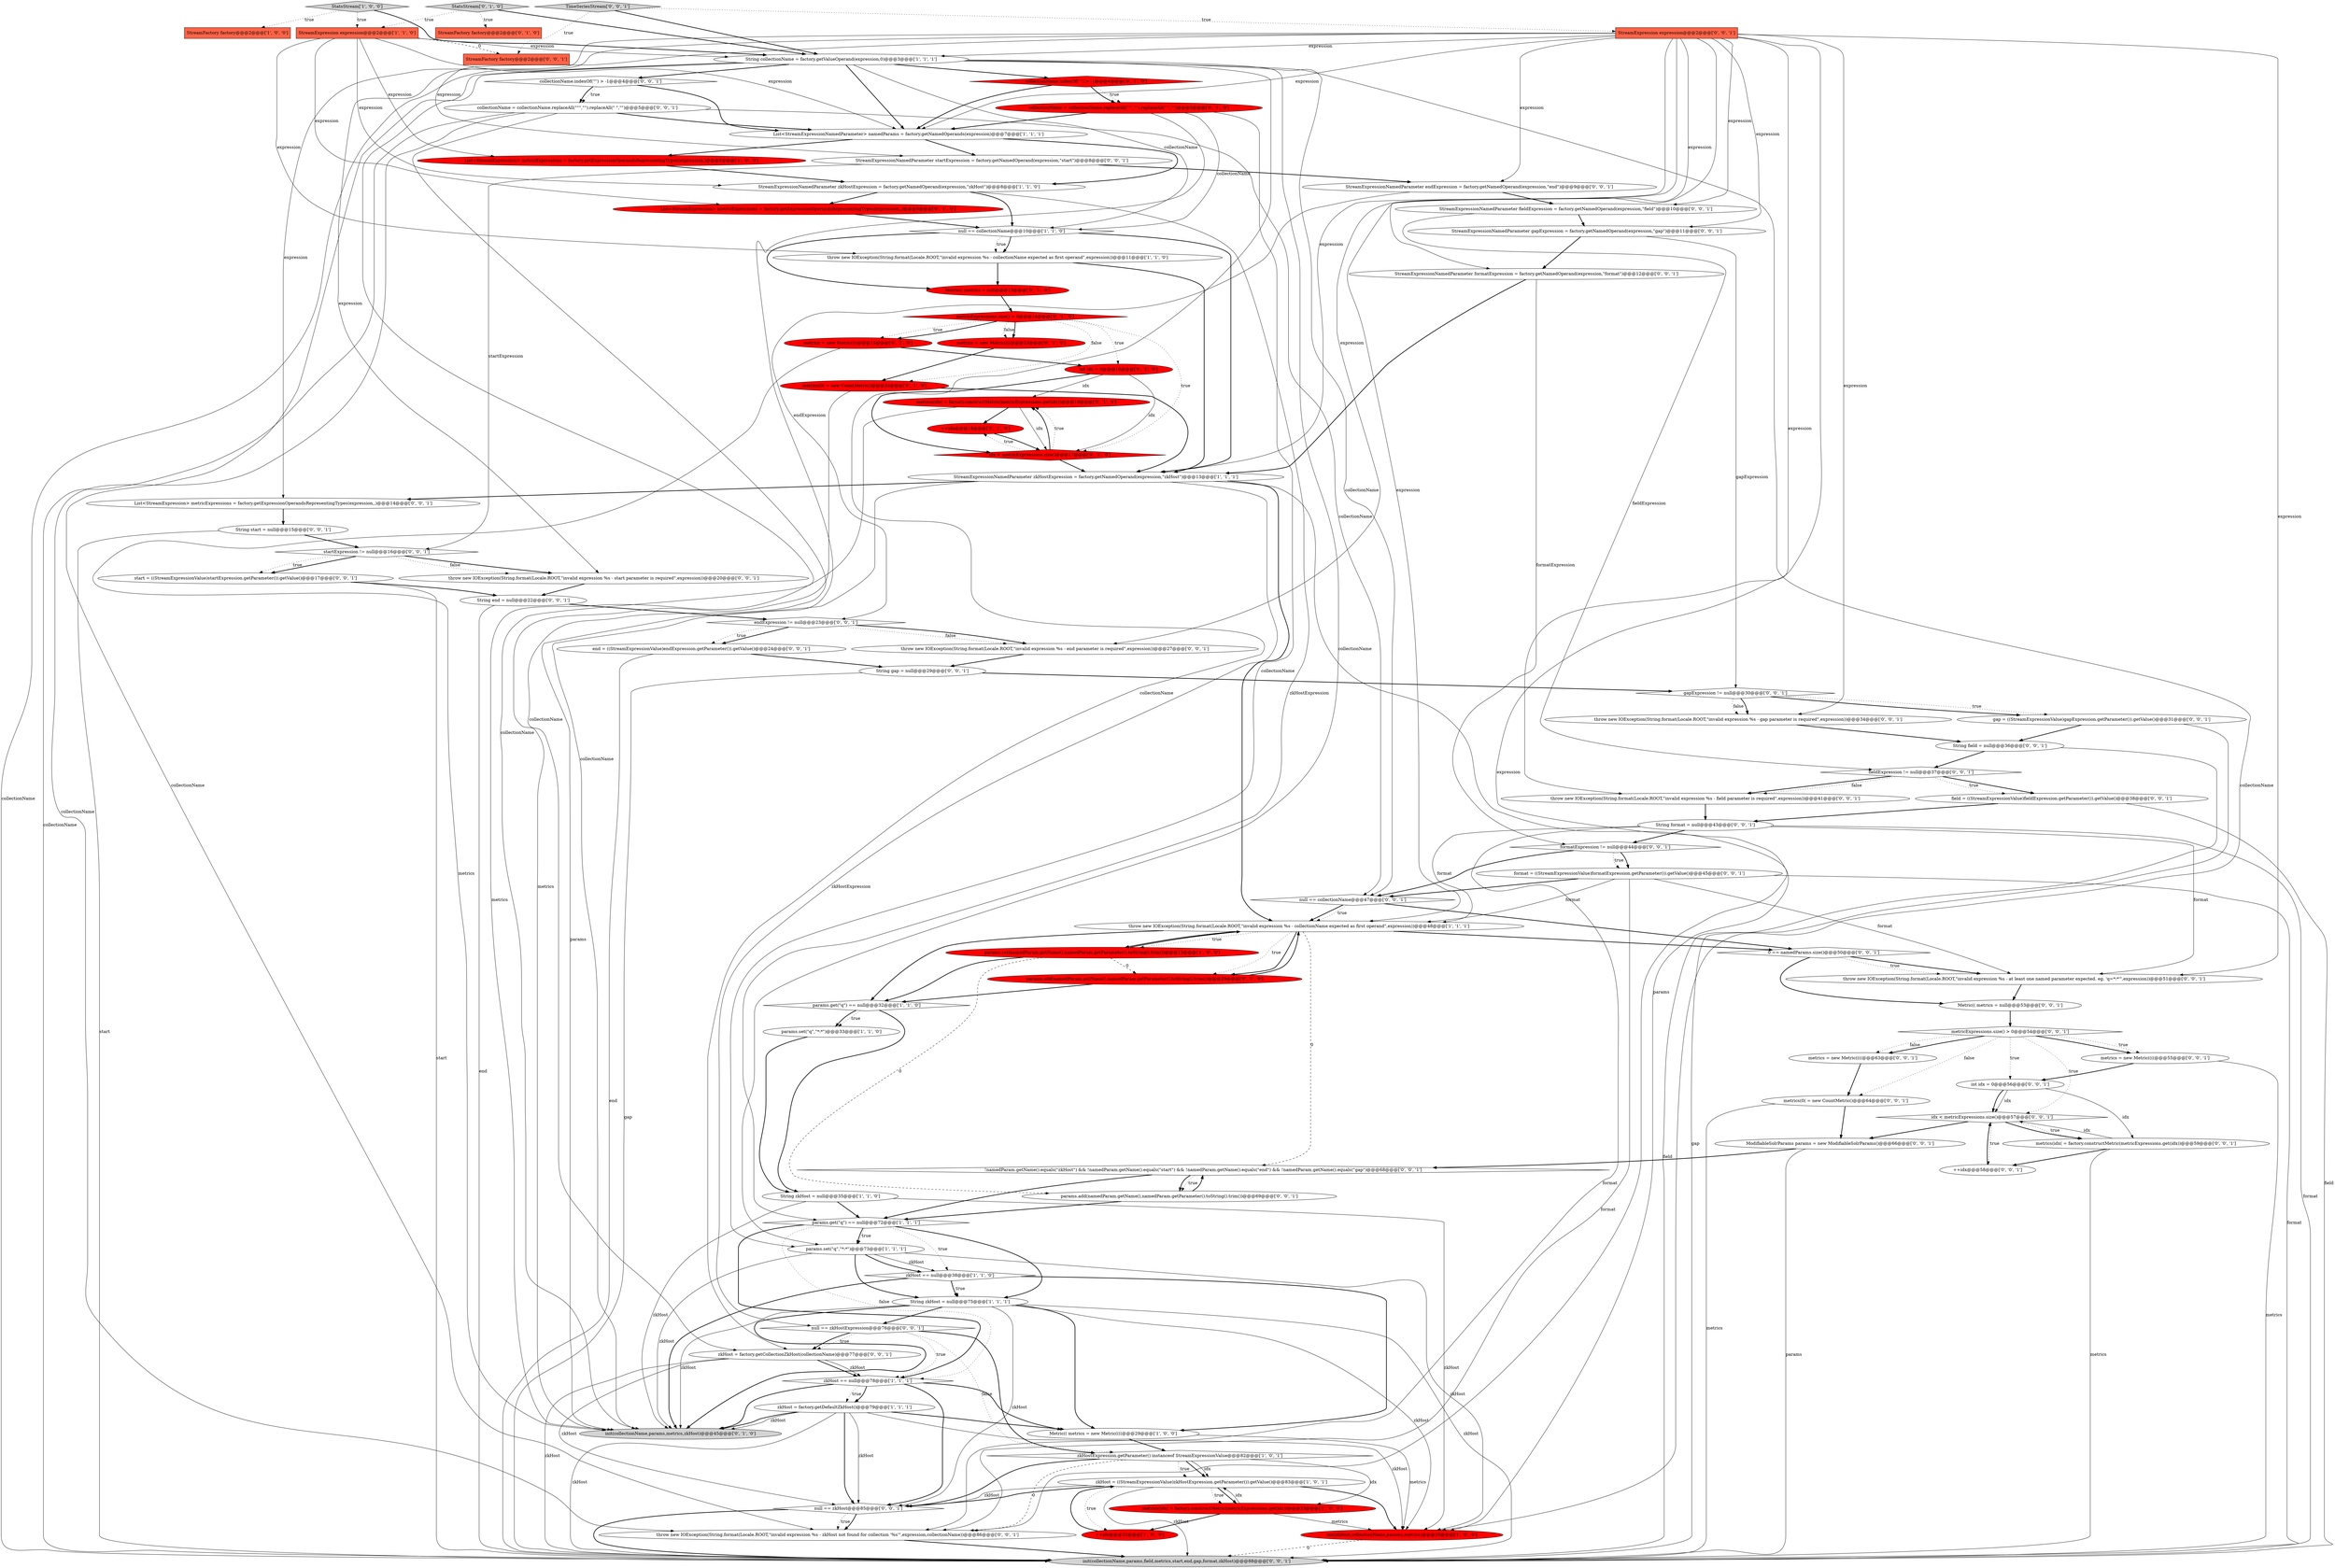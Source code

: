 digraph {
26 [style = filled, label = "zkHost = factory.getDefaultZkHost()@@@79@@@['1', '1', '1']", fillcolor = white, shape = ellipse image = "AAA0AAABBB1BBB"];
10 [style = filled, label = "params.get(\"q\") == null@@@32@@@['1', '1', '0']", fillcolor = white, shape = diamond image = "AAA0AAABBB1BBB"];
51 [style = filled, label = "throw new IOException(String.format(Locale.ROOT,\"invalid expression %s - gap parameter is required\",expression))@@@34@@@['0', '0', '1']", fillcolor = white, shape = ellipse image = "AAA0AAABBB3BBB"];
58 [style = filled, label = "metrics = new Metric((((@@@63@@@['0', '0', '1']", fillcolor = white, shape = ellipse image = "AAA0AAABBB3BBB"];
24 [style = filled, label = "StreamExpression expression@@@2@@@['1', '1', '0']", fillcolor = tomato, shape = box image = "AAA0AAABBB1BBB"];
30 [style = filled, label = "metrics(0( = new CountMetric()@@@24@@@['0', '1', '0']", fillcolor = red, shape = ellipse image = "AAA1AAABBB2BBB"];
0 [style = filled, label = "String collectionName = factory.getValueOperand(expression,0)@@@3@@@['1', '1', '1']", fillcolor = white, shape = ellipse image = "AAA0AAABBB1BBB"];
63 [style = filled, label = "StreamExpressionNamedParameter gapExpression = factory.getNamedOperand(expression,\"gap\")@@@11@@@['0', '0', '1']", fillcolor = white, shape = ellipse image = "AAA0AAABBB3BBB"];
43 [style = filled, label = "StreamExpressionNamedParameter fieldExpression = factory.getNamedOperand(expression,\"field\")@@@10@@@['0', '0', '1']", fillcolor = white, shape = ellipse image = "AAA0AAABBB3BBB"];
42 [style = filled, label = "metrics = new Metric((((@@@15@@@['0', '1', '0']", fillcolor = red, shape = ellipse image = "AAA1AAABBB2BBB"];
21 [style = filled, label = "init(zkHost,collectionName,params,metrics)@@@35@@@['1', '0', '0']", fillcolor = red, shape = ellipse image = "AAA1AAABBB1BBB"];
61 [style = filled, label = "StreamExpressionNamedParameter startExpression = factory.getNamedOperand(expression,\"start\")@@@8@@@['0', '0', '1']", fillcolor = white, shape = ellipse image = "AAA0AAABBB3BBB"];
76 [style = filled, label = "0 == namedParams.size()@@@50@@@['0', '0', '1']", fillcolor = white, shape = diamond image = "AAA0AAABBB3BBB"];
70 [style = filled, label = "gapExpression != null@@@30@@@['0', '0', '1']", fillcolor = white, shape = diamond image = "AAA0AAABBB3BBB"];
5 [style = filled, label = "Metric(( metrics = new Metric((((@@@29@@@['1', '0', '0']", fillcolor = white, shape = ellipse image = "AAA0AAABBB1BBB"];
25 [style = filled, label = "zkHost == null@@@38@@@['1', '1', '0']", fillcolor = white, shape = diamond image = "AAA0AAABBB1BBB"];
57 [style = filled, label = "String end = null@@@22@@@['0', '0', '1']", fillcolor = white, shape = ellipse image = "AAA0AAABBB3BBB"];
18 [style = filled, label = "zkHost = ((StreamExpressionValue)zkHostExpression.getParameter()).getValue()@@@83@@@['1', '0', '1']", fillcolor = white, shape = ellipse image = "AAA0AAABBB1BBB"];
20 [style = filled, label = "params.set(\"q\",\"*:*\")@@@73@@@['1', '1', '1']", fillcolor = white, shape = ellipse image = "AAA0AAABBB1BBB"];
6 [style = filled, label = "zkHost == null@@@78@@@['1', '1', '1']", fillcolor = white, shape = diamond image = "AAA0AAABBB1BBB"];
11 [style = filled, label = "StreamFactory factory@@@2@@@['1', '0', '0']", fillcolor = tomato, shape = box image = "AAA0AAABBB1BBB"];
78 [style = filled, label = "throw new IOException(String.format(Locale.ROOT,\"invalid expression %s - field parameter is required\",expression))@@@41@@@['0', '0', '1']", fillcolor = white, shape = ellipse image = "AAA0AAABBB3BBB"];
32 [style = filled, label = "params.add(namedParam.getName(),namedParam.getParameter().toString().trim())@@@29@@@['0', '1', '0']", fillcolor = red, shape = ellipse image = "AAA1AAABBB2BBB"];
29 [style = filled, label = "StatsStream['0', '1', '0']", fillcolor = lightgray, shape = diamond image = "AAA0AAABBB2BBB"];
48 [style = filled, label = "throw new IOException(String.format(Locale.ROOT,\"invalid expression %s - at least one named parameter expected. eg. 'q=*:*'\",expression))@@@51@@@['0', '0', '1']", fillcolor = white, shape = ellipse image = "AAA0AAABBB3BBB"];
7 [style = filled, label = "throw new IOException(String.format(Locale.ROOT,\"invalid expression %s - collectionName expected as first operand\",expression))@@@48@@@['1', '1', '1']", fillcolor = white, shape = ellipse image = "AAA0AAABBB1BBB"];
40 [style = filled, label = "metricExpressions.size() > 0@@@14@@@['0', '1', '0']", fillcolor = red, shape = diamond image = "AAA1AAABBB2BBB"];
55 [style = filled, label = "null == zkHostExpression@@@76@@@['0', '0', '1']", fillcolor = white, shape = diamond image = "AAA0AAABBB3BBB"];
17 [style = filled, label = "StreamExpressionNamedParameter zkHostExpression = factory.getNamedOperand(expression,\"zkHost\")@@@8@@@['1', '1', '0']", fillcolor = white, shape = ellipse image = "AAA0AAABBB1BBB"];
22 [style = filled, label = "throw new IOException(String.format(Locale.ROOT,\"invalid expression %s - collectionName expected as first operand\",expression))@@@11@@@['1', '1', '0']", fillcolor = white, shape = ellipse image = "AAA0AAABBB1BBB"];
59 [style = filled, label = "gap = ((StreamExpressionValue)gapExpression.getParameter()).getValue()@@@31@@@['0', '0', '1']", fillcolor = white, shape = ellipse image = "AAA0AAABBB3BBB"];
84 [style = filled, label = "endExpression != null@@@23@@@['0', '0', '1']", fillcolor = white, shape = diamond image = "AAA0AAABBB3BBB"];
87 [style = filled, label = "collectionName.indexOf('\"') > -1@@@4@@@['0', '0', '1']", fillcolor = white, shape = diamond image = "AAA0AAABBB3BBB"];
83 [style = filled, label = "init(collectionName,params,field,metrics,start,end,gap,format,zkHost)@@@88@@@['0', '0', '1']", fillcolor = lightgray, shape = ellipse image = "AAA0AAABBB3BBB"];
92 [style = filled, label = "String format = null@@@43@@@['0', '0', '1']", fillcolor = white, shape = ellipse image = "AAA0AAABBB3BBB"];
12 [style = filled, label = "null == collectionName@@@10@@@['1', '1', '0']", fillcolor = white, shape = diamond image = "AAA0AAABBB1BBB"];
81 [style = filled, label = "throw new IOException(String.format(Locale.ROOT,\"invalid expression %s - end parameter is required\",expression))@@@27@@@['0', '0', '1']", fillcolor = white, shape = ellipse image = "AAA0AAABBB3BBB"];
35 [style = filled, label = "List<StreamExpression> metricExpressions = factory.getExpressionOperandsRepresentingTypes(expression,,)@@@9@@@['0', '1', '0']", fillcolor = red, shape = ellipse image = "AAA1AAABBB2BBB"];
41 [style = filled, label = "int idx = 0@@@16@@@['0', '1', '0']", fillcolor = red, shape = ellipse image = "AAA1AAABBB2BBB"];
65 [style = filled, label = "metricExpressions.size() > 0@@@54@@@['0', '0', '1']", fillcolor = white, shape = diamond image = "AAA0AAABBB3BBB"];
44 [style = filled, label = "startExpression != null@@@16@@@['0', '0', '1']", fillcolor = white, shape = diamond image = "AAA0AAABBB3BBB"];
15 [style = filled, label = "List<StreamExpressionNamedParameter> namedParams = factory.getNamedOperands(expression)@@@7@@@['1', '1', '1']", fillcolor = white, shape = ellipse image = "AAA0AAABBB1BBB"];
82 [style = filled, label = "idx < metricExpressions.size()@@@57@@@['0', '0', '1']", fillcolor = white, shape = diamond image = "AAA0AAABBB3BBB"];
31 [style = filled, label = "init(collectionName,params,metrics,zkHost)@@@45@@@['0', '1', '0']", fillcolor = lightgray, shape = ellipse image = "AAA0AAABBB2BBB"];
66 [style = filled, label = "params.add(namedParam.getName(),namedParam.getParameter().toString().trim())@@@69@@@['0', '0', '1']", fillcolor = white, shape = ellipse image = "AAA0AAABBB3BBB"];
75 [style = filled, label = "StreamFactory factory@@@2@@@['0', '0', '1']", fillcolor = tomato, shape = box image = "AAA0AAABBB3BBB"];
46 [style = filled, label = "format = ((StreamExpressionValue)formatExpression.getParameter()).getValue()@@@45@@@['0', '0', '1']", fillcolor = white, shape = ellipse image = "AAA0AAABBB3BBB"];
36 [style = filled, label = "metrics = new Metric((((@@@23@@@['0', '1', '0']", fillcolor = red, shape = ellipse image = "AAA1AAABBB2BBB"];
67 [style = filled, label = "start = ((StreamExpressionValue)startExpression.getParameter()).getValue()@@@17@@@['0', '0', '1']", fillcolor = white, shape = ellipse image = "AAA0AAABBB3BBB"];
64 [style = filled, label = "StreamExpressionNamedParameter formatExpression = factory.getNamedOperand(expression,\"format\")@@@12@@@['0', '0', '1']", fillcolor = white, shape = ellipse image = "AAA0AAABBB3BBB"];
80 [style = filled, label = "throw new IOException(String.format(Locale.ROOT,\"invalid expression %s - start parameter is required\",expression))@@@20@@@['0', '0', '1']", fillcolor = white, shape = ellipse image = "AAA0AAABBB3BBB"];
34 [style = filled, label = "collectionName = collectionName.replaceAll(\"\"\",\"\").replaceAll(\" \",\"\")@@@5@@@['0', '1', '0']", fillcolor = red, shape = ellipse image = "AAA1AAABBB2BBB"];
8 [style = filled, label = "StreamExpressionNamedParameter zkHostExpression = factory.getNamedOperand(expression,\"zkHost\")@@@13@@@['1', '1', '1']", fillcolor = white, shape = ellipse image = "AAA0AAABBB1BBB"];
56 [style = filled, label = "zkHost = factory.getCollectionZkHost(collectionName)@@@77@@@['0', '0', '1']", fillcolor = white, shape = ellipse image = "AAA0AAABBB3BBB"];
73 [style = filled, label = "ModifiableSolrParams params = new ModifiableSolrParams()@@@66@@@['0', '0', '1']", fillcolor = white, shape = ellipse image = "AAA0AAABBB3BBB"];
23 [style = filled, label = "metrics(idx( = factory.constructMetric(metricExpressions.get(idx))@@@33@@@['1', '0', '0']", fillcolor = red, shape = ellipse image = "AAA1AAABBB1BBB"];
19 [style = filled, label = "++idx@@@32@@@['1', '0', '0']", fillcolor = red, shape = ellipse image = "AAA1AAABBB1BBB"];
38 [style = filled, label = "collectionName.indexOf('\"') > -1@@@4@@@['0', '1', '0']", fillcolor = red, shape = diamond image = "AAA1AAABBB2BBB"];
14 [style = filled, label = "zkHostExpression.getParameter() instanceof StreamExpressionValue@@@82@@@['1', '0', '1']", fillcolor = white, shape = diamond image = "AAA0AAABBB1BBB"];
1 [style = filled, label = "StatsStream['1', '0', '0']", fillcolor = lightgray, shape = diamond image = "AAA0AAABBB1BBB"];
33 [style = filled, label = "Metric(( metrics = null@@@13@@@['0', '1', '0']", fillcolor = red, shape = ellipse image = "AAA1AAABBB2BBB"];
79 [style = filled, label = "end = ((StreamExpressionValue)endExpression.getParameter()).getValue()@@@24@@@['0', '0', '1']", fillcolor = white, shape = ellipse image = "AAA0AAABBB3BBB"];
85 [style = filled, label = "throw new IOException(String.format(Locale.ROOT,\"invalid expression %s - zkHost not found for collection '%s'\",expression,collectionName))@@@86@@@['0', '0', '1']", fillcolor = white, shape = ellipse image = "AAA0AAABBB3BBB"];
89 [style = filled, label = "formatExpression != null@@@44@@@['0', '0', '1']", fillcolor = white, shape = diamond image = "AAA0AAABBB3BBB"];
72 [style = filled, label = "StreamExpressionNamedParameter endExpression = factory.getNamedOperand(expression,\"end\")@@@9@@@['0', '0', '1']", fillcolor = white, shape = ellipse image = "AAA0AAABBB3BBB"];
53 [style = filled, label = "metrics(idx( = factory.constructMetric(metricExpressions.get(idx))@@@59@@@['0', '0', '1']", fillcolor = white, shape = ellipse image = "AAA0AAABBB3BBB"];
77 [style = filled, label = "field = ((StreamExpressionValue)fieldExpression.getParameter()).getValue()@@@38@@@['0', '0', '1']", fillcolor = white, shape = ellipse image = "AAA0AAABBB3BBB"];
91 [style = filled, label = "TimeSeriesStream['0', '0', '1']", fillcolor = lightgray, shape = diamond image = "AAA0AAABBB3BBB"];
4 [style = filled, label = "String zkHost = null@@@35@@@['1', '1', '0']", fillcolor = white, shape = ellipse image = "AAA0AAABBB1BBB"];
68 [style = filled, label = "String field = null@@@36@@@['0', '0', '1']", fillcolor = white, shape = ellipse image = "AAA0AAABBB3BBB"];
3 [style = filled, label = "params.set(\"q\",\"*:*\")@@@33@@@['1', '1', '0']", fillcolor = white, shape = ellipse image = "AAA0AAABBB1BBB"];
28 [style = filled, label = "StreamFactory factory@@@2@@@['0', '1', '0']", fillcolor = tomato, shape = box image = "AAA0AAABBB2BBB"];
90 [style = filled, label = "String gap = null@@@29@@@['0', '0', '1']", fillcolor = white, shape = ellipse image = "AAA0AAABBB3BBB"];
71 [style = filled, label = "int idx = 0@@@56@@@['0', '0', '1']", fillcolor = white, shape = ellipse image = "AAA0AAABBB3BBB"];
9 [style = filled, label = "List<StreamExpression> metricExpressions = factory.getExpressionOperandsRepresentingTypes(expression,)@@@5@@@['1', '0', '0']", fillcolor = red, shape = ellipse image = "AAA1AAABBB1BBB"];
45 [style = filled, label = "fieldExpression != null@@@37@@@['0', '0', '1']", fillcolor = white, shape = diamond image = "AAA0AAABBB3BBB"];
60 [style = filled, label = "null == zkHost@@@85@@@['0', '0', '1']", fillcolor = white, shape = diamond image = "AAA0AAABBB3BBB"];
86 [style = filled, label = "++idx@@@58@@@['0', '0', '1']", fillcolor = white, shape = ellipse image = "AAA0AAABBB3BBB"];
27 [style = filled, label = "++idx@@@18@@@['0', '1', '0']", fillcolor = red, shape = ellipse image = "AAA1AAABBB2BBB"];
13 [style = filled, label = "params.set(namedParam.getName(),namedParam.getParameter().toString().trim())@@@13@@@['1', '0', '0']", fillcolor = red, shape = ellipse image = "AAA1AAABBB1BBB"];
37 [style = filled, label = "metrics(idx( = factory.constructMetric(metricExpressions.get(idx))@@@19@@@['0', '1', '0']", fillcolor = red, shape = ellipse image = "AAA1AAABBB2BBB"];
74 [style = filled, label = "metrics = new Metric((((@@@55@@@['0', '0', '1']", fillcolor = white, shape = ellipse image = "AAA0AAABBB3BBB"];
47 [style = filled, label = "Metric(( metrics = null@@@53@@@['0', '0', '1']", fillcolor = white, shape = ellipse image = "AAA0AAABBB3BBB"];
39 [style = filled, label = "idx < metricExpressions.size()@@@17@@@['0', '1', '0']", fillcolor = red, shape = diamond image = "AAA1AAABBB2BBB"];
50 [style = filled, label = "String start = null@@@15@@@['0', '0', '1']", fillcolor = white, shape = ellipse image = "AAA0AAABBB3BBB"];
49 [style = filled, label = "collectionName = collectionName.replaceAll(\"\"\",\"\").replaceAll(\" \",\"\")@@@5@@@['0', '0', '1']", fillcolor = white, shape = ellipse image = "AAA0AAABBB3BBB"];
16 [style = filled, label = "params.get(\"q\") == null@@@72@@@['1', '1', '1']", fillcolor = white, shape = diamond image = "AAA0AAABBB1BBB"];
54 [style = filled, label = "!namedParam.getName().equals(\"zkHost\") && !namedParam.getName().equals(\"start\") && !namedParam.getName().equals(\"end\") && !namedParam.getName().equals(\"gap\")@@@68@@@['0', '0', '1']", fillcolor = white, shape = diamond image = "AAA0AAABBB3BBB"];
62 [style = filled, label = "StreamExpression expression@@@2@@@['0', '0', '1']", fillcolor = tomato, shape = box image = "AAA0AAABBB3BBB"];
69 [style = filled, label = "List<StreamExpression> metricExpressions = factory.getExpressionOperandsRepresentingTypes(expression,,)@@@14@@@['0', '0', '1']", fillcolor = white, shape = ellipse image = "AAA0AAABBB3BBB"];
52 [style = filled, label = "null == collectionName@@@47@@@['0', '0', '1']", fillcolor = white, shape = diamond image = "AAA0AAABBB3BBB"];
2 [style = filled, label = "String zkHost = null@@@75@@@['1', '1', '1']", fillcolor = white, shape = ellipse image = "AAA0AAABBB1BBB"];
88 [style = filled, label = "metrics(0( = new CountMetric()@@@64@@@['0', '0', '1']", fillcolor = white, shape = ellipse image = "AAA0AAABBB3BBB"];
60->83 [style = bold, label=""];
65->58 [style = dotted, label="false"];
7->32 [style = bold, label=""];
42->41 [style = bold, label=""];
40->39 [style = dotted, label="true"];
84->79 [style = bold, label=""];
71->53 [style = solid, label="idx"];
37->27 [style = bold, label=""];
15->61 [style = bold, label=""];
38->34 [style = dotted, label="true"];
87->49 [style = dotted, label="true"];
49->83 [style = solid, label="collectionName"];
50->44 [style = bold, label=""];
46->85 [style = solid, label="format"];
55->14 [style = bold, label=""];
29->0 [style = bold, label=""];
34->15 [style = bold, label=""];
64->8 [style = bold, label=""];
73->54 [style = bold, label=""];
10->3 [style = dotted, label="true"];
16->20 [style = dotted, label="true"];
0->31 [style = solid, label="collectionName"];
34->12 [style = solid, label="collectionName"];
38->15 [style = bold, label=""];
3->4 [style = bold, label=""];
70->51 [style = bold, label=""];
74->83 [style = solid, label="metrics"];
0->15 [style = bold, label=""];
78->92 [style = bold, label=""];
5->21 [style = solid, label="metrics"];
65->71 [style = dotted, label="true"];
23->21 [style = solid, label="metrics"];
0->12 [style = solid, label="collectionName"];
25->31 [style = bold, label=""];
24->9 [style = solid, label="expression"];
65->82 [style = dotted, label="true"];
41->39 [style = solid, label="idx"];
22->8 [style = bold, label=""];
69->50 [style = bold, label=""];
90->70 [style = bold, label=""];
77->92 [style = bold, label=""];
26->60 [style = bold, label=""];
15->17 [style = bold, label=""];
46->48 [style = solid, label="format"];
0->85 [style = solid, label="collectionName"];
6->26 [style = dotted, label="true"];
54->16 [style = bold, label=""];
40->36 [style = dotted, label="false"];
65->74 [style = dotted, label="true"];
49->52 [style = solid, label="collectionName"];
62->0 [style = solid, label="expression"];
80->57 [style = bold, label=""];
70->59 [style = dotted, label="true"];
82->53 [style = bold, label=""];
16->6 [style = dotted, label="false"];
24->0 [style = solid, label="expression"];
67->57 [style = bold, label=""];
64->89 [style = solid, label="formatExpression"];
92->85 [style = solid, label="format"];
79->83 [style = solid, label="end"];
62->78 [style = solid, label="expression"];
90->83 [style = solid, label="gap"];
30->8 [style = bold, label=""];
81->90 [style = bold, label=""];
62->48 [style = solid, label="expression"];
89->46 [style = bold, label=""];
45->78 [style = bold, label=""];
14->18 [style = dotted, label="true"];
12->22 [style = bold, label=""];
35->12 [style = bold, label=""];
4->16 [style = bold, label=""];
40->41 [style = dotted, label="true"];
17->35 [style = bold, label=""];
2->31 [style = bold, label=""];
18->23 [style = dotted, label="true"];
45->77 [style = dotted, label="true"];
8->55 [style = solid, label="zkHostExpression"];
22->33 [style = bold, label=""];
19->18 [style = bold, label=""];
60->85 [style = dotted, label="true"];
60->85 [style = bold, label=""];
65->74 [style = bold, label=""];
91->0 [style = bold, label=""];
70->51 [style = dotted, label="false"];
92->48 [style = solid, label="format"];
55->14 [style = dotted, label="false"];
17->16 [style = solid, label="zkHostExpression"];
16->6 [style = bold, label=""];
87->49 [style = bold, label=""];
92->83 [style = solid, label="format"];
53->82 [style = solid, label="idx"];
76->48 [style = bold, label=""];
4->21 [style = solid, label="zkHost"];
39->8 [style = bold, label=""];
7->13 [style = dotted, label="true"];
88->83 [style = solid, label="metrics"];
9->17 [style = bold, label=""];
76->47 [style = bold, label=""];
2->83 [style = solid, label="zkHost"];
32->7 [style = bold, label=""];
54->66 [style = bold, label=""];
1->0 [style = bold, label=""];
14->60 [style = bold, label=""];
72->84 [style = solid, label="endExpression"];
53->86 [style = bold, label=""];
26->83 [style = solid, label="zkHost"];
67->83 [style = solid, label="start"];
20->25 [style = bold, label=""];
91->75 [style = dotted, label="true"];
7->54 [style = dashed, label="0"];
25->2 [style = bold, label=""];
32->10 [style = bold, label=""];
21->83 [style = dashed, label="0"];
0->38 [style = bold, label=""];
66->54 [style = bold, label=""];
72->43 [style = bold, label=""];
45->78 [style = dotted, label="false"];
13->32 [style = dashed, label="0"];
46->7 [style = solid, label="format"];
59->68 [style = bold, label=""];
36->30 [style = bold, label=""];
40->30 [style = dotted, label="false"];
63->70 [style = solid, label="gapExpression"];
12->22 [style = dotted, label="true"];
70->59 [style = bold, label=""];
24->15 [style = solid, label="expression"];
62->85 [style = solid, label="expression"];
39->27 [style = dotted, label="true"];
37->31 [style = solid, label="metrics"];
7->76 [style = bold, label=""];
15->9 [style = bold, label=""];
62->51 [style = solid, label="expression"];
2->21 [style = solid, label="zkHost"];
0->52 [style = solid, label="collectionName"];
76->48 [style = dotted, label="true"];
12->33 [style = bold, label=""];
68->45 [style = bold, label=""];
14->18 [style = bold, label=""];
18->60 [style = solid, label="zkHost"];
52->7 [style = bold, label=""];
82->53 [style = dotted, label="true"];
62->61 [style = solid, label="expression"];
8->69 [style = bold, label=""];
20->31 [style = solid, label="zkHost"];
16->25 [style = dotted, label="true"];
16->20 [style = bold, label=""];
62->43 [style = solid, label="expression"];
56->60 [style = solid, label="zkHost"];
44->80 [style = bold, label=""];
7->32 [style = dotted, label="true"];
65->88 [style = dotted, label="false"];
61->72 [style = bold, label=""];
2->55 [style = bold, label=""];
40->42 [style = dotted, label="true"];
34->31 [style = solid, label="collectionName"];
39->37 [style = bold, label=""];
87->15 [style = bold, label=""];
13->10 [style = bold, label=""];
55->56 [style = dotted, label="true"];
62->7 [style = solid, label="expression"];
56->6 [style = bold, label=""];
44->80 [style = dotted, label="false"];
82->86 [style = dotted, label="true"];
6->26 [style = bold, label=""];
18->23 [style = bold, label=""];
14->23 [style = solid, label="idx"];
92->89 [style = bold, label=""];
18->19 [style = dotted, label="true"];
62->80 [style = solid, label="expression"];
18->60 [style = bold, label=""];
14->85 [style = dashed, label="0"];
0->21 [style = solid, label="collectionName"];
44->67 [style = bold, label=""];
24->75 [style = dashed, label="0"];
24->35 [style = solid, label="expression"];
52->7 [style = dotted, label="true"];
24->17 [style = solid, label="expression"];
26->60 [style = solid, label="zkHost"];
37->39 [style = solid, label="idx"];
13->66 [style = dashed, label="0"];
6->5 [style = bold, label=""];
27->39 [style = bold, label=""];
26->31 [style = bold, label=""];
17->12 [style = bold, label=""];
62->15 [style = solid, label="expression"];
92->7 [style = solid, label="format"];
39->37 [style = dotted, label="true"];
86->82 [style = bold, label=""];
29->28 [style = dotted, label="true"];
40->36 [style = bold, label=""];
42->31 [style = solid, label="metrics"];
59->83 [style = solid, label="gap"];
12->8 [style = bold, label=""];
0->20 [style = solid, label="collectionName"];
23->19 [style = bold, label=""];
66->16 [style = bold, label=""];
38->34 [style = bold, label=""];
18->83 [style = solid, label="zkHost"];
49->15 [style = bold, label=""];
43->63 [style = bold, label=""];
34->20 [style = solid, label="collectionName"];
25->5 [style = bold, label=""];
24->22 [style = solid, label="expression"];
18->21 [style = bold, label=""];
79->90 [style = bold, label=""];
4->31 [style = solid, label="zkHost"];
25->2 [style = dotted, label="true"];
29->24 [style = dotted, label="true"];
46->83 [style = solid, label="format"];
62->69 [style = solid, label="expression"];
85->83 [style = bold, label=""];
55->6 [style = dotted, label="true"];
0->83 [style = solid, label="collectionName"];
23->18 [style = solid, label="idx"];
2->5 [style = bold, label=""];
30->31 [style = solid, label="metrics"];
49->56 [style = solid, label="collectionName"];
7->13 [style = bold, label=""];
89->52 [style = bold, label=""];
58->88 [style = bold, label=""];
68->83 [style = solid, label="field"];
7->10 [style = bold, label=""];
52->76 [style = bold, label=""];
26->5 [style = bold, label=""];
63->64 [style = bold, label=""];
74->71 [style = bold, label=""];
62->63 [style = solid, label="expression"];
1->11 [style = dotted, label="true"];
14->18 [style = solid, label="idx"];
1->24 [style = dotted, label="true"];
41->37 [style = solid, label="idx"];
26->31 [style = solid, label="zkHost"];
51->68 [style = bold, label=""];
0->87 [style = bold, label=""];
44->67 [style = dotted, label="true"];
77->83 [style = solid, label="field"];
10->3 [style = bold, label=""];
45->77 [style = bold, label=""];
5->14 [style = bold, label=""];
16->2 [style = bold, label=""];
46->52 [style = bold, label=""];
50->83 [style = solid, label="start"];
62->81 [style = solid, label="expression"];
55->56 [style = bold, label=""];
8->7 [style = bold, label=""];
49->85 [style = solid, label="collectionName"];
20->2 [style = bold, label=""];
8->31 [style = solid, label="params"];
20->21 [style = solid, label="zkHost"];
54->66 [style = dotted, label="true"];
53->83 [style = solid, label="metrics"];
84->81 [style = dotted, label="false"];
57->83 [style = solid, label="end"];
26->21 [style = solid, label="zkHost"];
6->60 [style = bold, label=""];
65->58 [style = bold, label=""];
71->82 [style = solid, label="idx"];
33->40 [style = bold, label=""];
6->31 [style = bold, label=""];
0->56 [style = solid, label="collectionName"];
71->82 [style = bold, label=""];
61->44 [style = solid, label="startExpression"];
13->7 [style = bold, label=""];
48->47 [style = bold, label=""];
2->60 [style = solid, label="zkHost"];
84->79 [style = dotted, label="true"];
62->64 [style = solid, label="expression"];
73->83 [style = solid, label="params"];
56->83 [style = solid, label="zkHost"];
62->8 [style = solid, label="expression"];
10->4 [style = bold, label=""];
8->21 [style = solid, label="params"];
47->65 [style = bold, label=""];
91->62 [style = dotted, label="true"];
84->81 [style = bold, label=""];
41->39 [style = bold, label=""];
20->25 [style = solid, label="zkHost"];
56->6 [style = solid, label="zkHost"];
2->31 [style = solid, label="zkHost"];
88->73 [style = bold, label=""];
40->42 [style = bold, label=""];
57->84 [style = bold, label=""];
62->72 [style = solid, label="expression"];
89->46 [style = dotted, label="true"];
43->45 [style = solid, label="fieldExpression"];
82->73 [style = bold, label=""];
}
